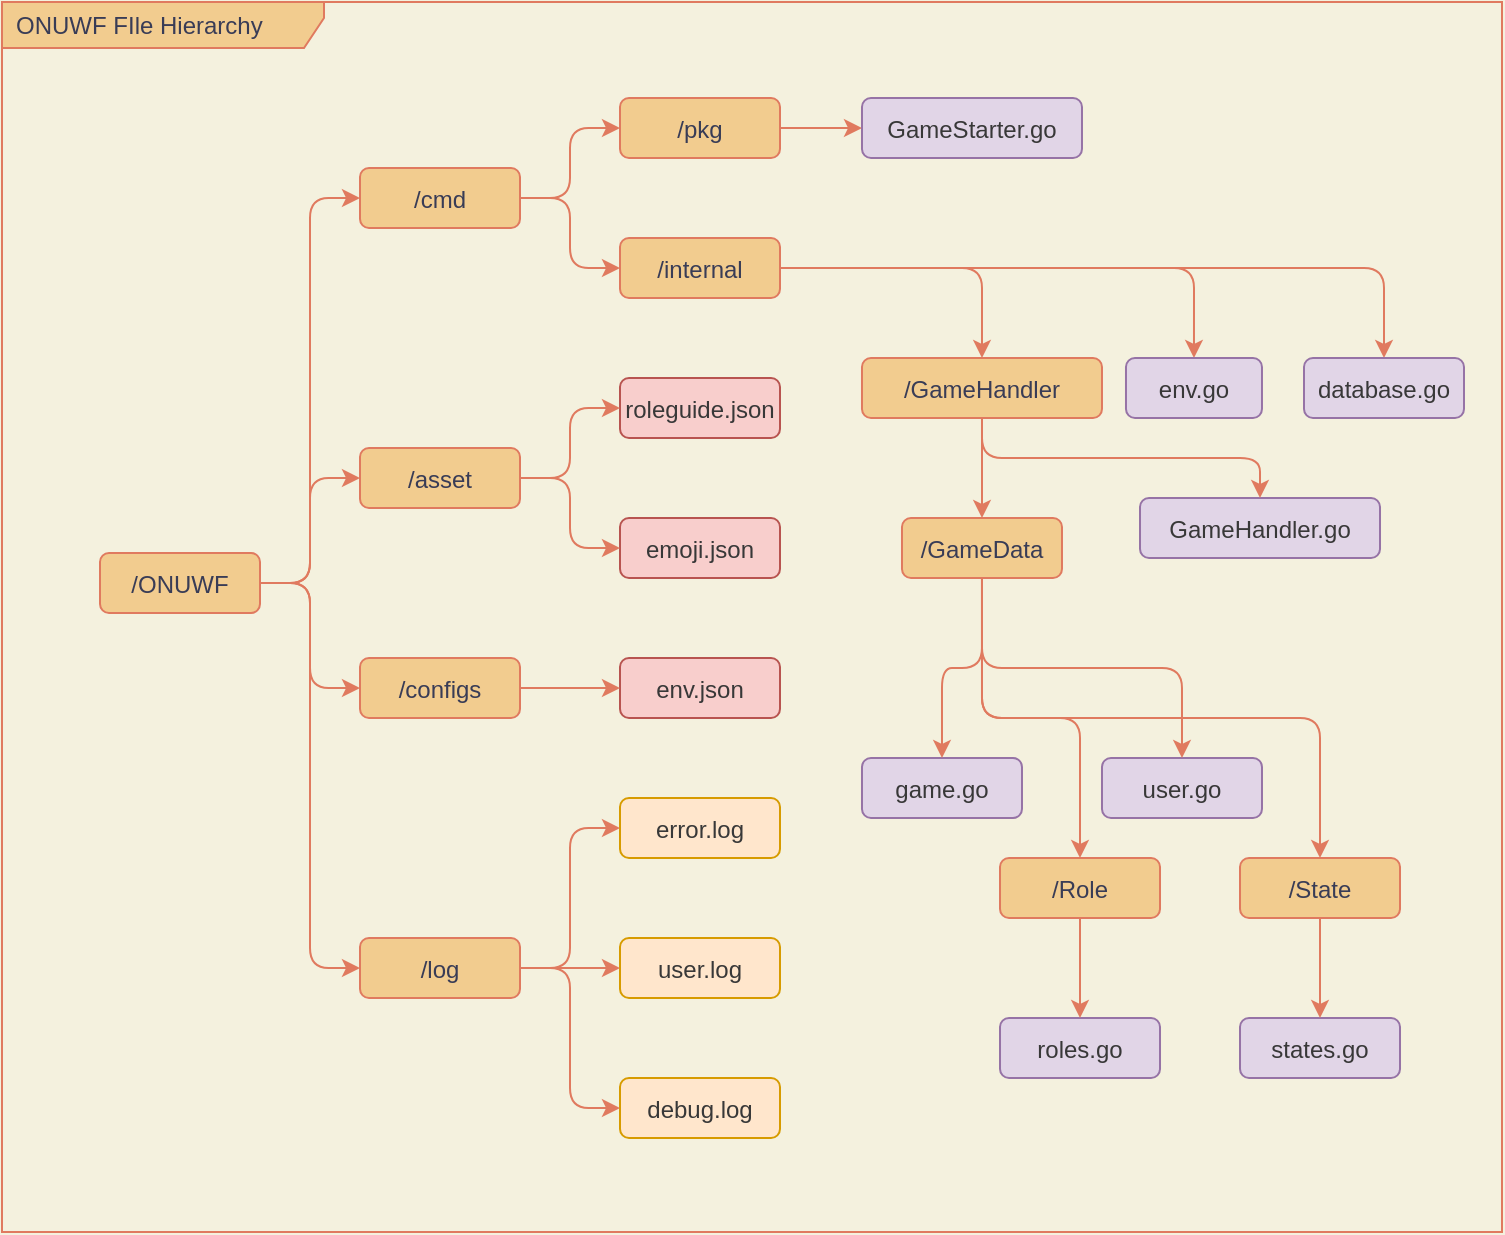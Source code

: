 <mxfile version="14.6.6" type="embed"><diagram id="prtHgNgQTEPvFCAcTncT" name="Page-1"><mxGraphModel dx="590" dy="615" grid="1" gridSize="10" guides="1" tooltips="1" connect="1" arrows="1" fold="1" page="1" pageScale="1" pageWidth="827" pageHeight="1169" background="#F4F1DE" math="0" shadow="0"><root><mxCell id="0"/><mxCell id="1" parent="0"/><mxCell id="bLJBoJbODMrrDLqM0BOZ-1" value="ONUWF FIle Hierarchy" style="shape=umlFrame;whiteSpace=wrap;html=1;width=161;height=23;boundedLbl=1;verticalAlign=middle;align=left;spacingLeft=5;fillColor=#F2CC8F;strokeColor=#E07A5F;fontColor=#393C56;rounded=1;" parent="1" vertex="1"><mxGeometry x="39" y="277" width="750" height="615" as="geometry"/></mxCell><mxCell id="_3-g8rv-J8m66hV7IwJR-12" value="/ONUWF" style="ellipse=1;fillColor=#F2CC8F;strokeColor=#E07A5F;fontColor=#393C56;rounded=1;" parent="1" vertex="1"><mxGeometry x="88" y="552.5" width="80" height="30" as="geometry"/></mxCell><mxCell id="_3-g8rv-J8m66hV7IwJR-13" value="/cmd" style="ellipse=1;fillColor=#F2CC8F;strokeColor=#E07A5F;fontColor=#393C56;rounded=1;" parent="1" vertex="1"><mxGeometry x="218" y="360" width="80" height="30" as="geometry"/></mxCell><mxCell id="_3-g8rv-J8m66hV7IwJR-14" value="" style="edgeStyle=elbowEdgeStyle;elbow=horizontal;strokeColor=#E07A5F;fontColor=#393C56;labelBackgroundColor=#F4F1DE;" parent="1" source="_3-g8rv-J8m66hV7IwJR-12" target="_3-g8rv-J8m66hV7IwJR-13" edge="1"><mxGeometry relative="1" as="geometry"/></mxCell><mxCell id="_3-g8rv-J8m66hV7IwJR-50" style="edgeStyle=orthogonalEdgeStyle;orthogonalLoop=1;jettySize=auto;html=1;entryX=0;entryY=0.5;entryDx=0;entryDy=0;strokeColor=#E07A5F;fontColor=#393C56;labelBackgroundColor=#F4F1DE;" parent="1" source="_3-g8rv-J8m66hV7IwJR-15" target="_3-g8rv-J8m66hV7IwJR-48" edge="1"><mxGeometry relative="1" as="geometry"><mxPoint x="742.997" y="340" as="targetPoint"/></mxGeometry></mxCell><mxCell id="_3-g8rv-J8m66hV7IwJR-15" value="/pkg" style="ellipse=1;fillColor=#F2CC8F;strokeColor=#E07A5F;fontColor=#393C56;rounded=1;" parent="1" vertex="1"><mxGeometry x="348" y="325" width="80" height="30" as="geometry"/></mxCell><mxCell id="_3-g8rv-J8m66hV7IwJR-16" value="" style="edgeStyle=elbowEdgeStyle;elbow=horizontal;strokeColor=#E07A5F;fontColor=#393C56;labelBackgroundColor=#F4F1DE;" parent="1" source="_3-g8rv-J8m66hV7IwJR-13" target="_3-g8rv-J8m66hV7IwJR-15" edge="1"><mxGeometry relative="1" as="geometry"/></mxCell><mxCell id="_3-g8rv-J8m66hV7IwJR-68" style="edgeStyle=orthogonalEdgeStyle;orthogonalLoop=1;jettySize=auto;html=1;entryX=0.5;entryY=0;entryDx=0;entryDy=0;strokeColor=#E07A5F;fontColor=#393C56;labelBackgroundColor=#F4F1DE;" parent="1" source="_3-g8rv-J8m66hV7IwJR-17" target="_3-g8rv-J8m66hV7IwJR-51" edge="1"><mxGeometry relative="1" as="geometry"/></mxCell><mxCell id="ZvMCc2PUn3muLCTDwpKW-1" style="edgeStyle=orthogonalEdgeStyle;orthogonalLoop=1;jettySize=auto;html=1;fontSize=14;entryX=0.5;entryY=0;entryDx=0;entryDy=0;labelBackgroundColor=#F4F1DE;strokeColor=#E07A5F;fontColor=#393C56;" parent="1" source="_3-g8rv-J8m66hV7IwJR-17" target="ZvMCc2PUn3muLCTDwpKW-2" edge="1"><mxGeometry relative="1" as="geometry"><mxPoint x="720" y="450" as="targetPoint"/></mxGeometry></mxCell><mxCell id="_3-g8rv-J8m66hV7IwJR-17" value="/internal" style="ellipse=1;fillColor=#F2CC8F;strokeColor=#E07A5F;fontColor=#393C56;rounded=1;" parent="1" vertex="1"><mxGeometry x="348" y="395" width="80" height="30" as="geometry"/></mxCell><mxCell id="_3-g8rv-J8m66hV7IwJR-18" value="" style="edgeStyle=elbowEdgeStyle;elbow=horizontal;strokeColor=#E07A5F;fontColor=#393C56;labelBackgroundColor=#F4F1DE;" parent="1" source="_3-g8rv-J8m66hV7IwJR-13" target="_3-g8rv-J8m66hV7IwJR-17" edge="1"><mxGeometry relative="1" as="geometry"/></mxCell><mxCell id="_3-g8rv-J8m66hV7IwJR-19" value="/asset" style="ellipse=1;fillColor=#F2CC8F;strokeColor=#E07A5F;fontColor=#393C56;rounded=1;" parent="1" vertex="1"><mxGeometry x="218" y="500" width="80" height="30" as="geometry"/></mxCell><mxCell id="_3-g8rv-J8m66hV7IwJR-20" value="" style="edgeStyle=elbowEdgeStyle;elbow=horizontal;strokeColor=#E07A5F;fontColor=#393C56;labelBackgroundColor=#F4F1DE;" parent="1" source="_3-g8rv-J8m66hV7IwJR-12" target="_3-g8rv-J8m66hV7IwJR-19" edge="1"><mxGeometry relative="1" as="geometry"/></mxCell><mxCell id="_3-g8rv-J8m66hV7IwJR-21" value="roleguide.json" style="fillColor=#f8cecc;strokeColor=#b85450;rounded=1;fontColor=#383838;" parent="1" vertex="1"><mxGeometry x="348" y="465" width="80" height="30" as="geometry"/></mxCell><mxCell id="_3-g8rv-J8m66hV7IwJR-22" value="" style="edgeStyle=elbowEdgeStyle;elbow=horizontal;strokeColor=#E07A5F;fontColor=#393C56;labelBackgroundColor=#F4F1DE;" parent="1" source="_3-g8rv-J8m66hV7IwJR-19" target="_3-g8rv-J8m66hV7IwJR-21" edge="1"><mxGeometry relative="1" as="geometry"/></mxCell><mxCell id="_3-g8rv-J8m66hV7IwJR-23" value="/configs" style="ellipse=1;fillColor=#F2CC8F;strokeColor=#E07A5F;fontColor=#393C56;rounded=1;" parent="1" vertex="1"><mxGeometry x="218" y="605" width="80" height="30" as="geometry"/></mxCell><mxCell id="_3-g8rv-J8m66hV7IwJR-24" value="" style="edgeStyle=elbowEdgeStyle;elbow=horizontal;strokeColor=#E07A5F;fontColor=#393C56;labelBackgroundColor=#F4F1DE;" parent="1" source="_3-g8rv-J8m66hV7IwJR-12" target="_3-g8rv-J8m66hV7IwJR-23" edge="1"><mxGeometry relative="1" as="geometry"/></mxCell><mxCell id="_3-g8rv-J8m66hV7IwJR-25" value="env.json" style="fillColor=#f8cecc;strokeColor=#b85450;rounded=1;fontColor=#383838;" parent="1" vertex="1"><mxGeometry x="348" y="605" width="80" height="30" as="geometry"/></mxCell><mxCell id="_3-g8rv-J8m66hV7IwJR-26" value="" style="edgeStyle=elbowEdgeStyle;elbow=horizontal;strokeColor=#E07A5F;fontColor=#393C56;labelBackgroundColor=#F4F1DE;" parent="1" source="_3-g8rv-J8m66hV7IwJR-23" target="_3-g8rv-J8m66hV7IwJR-25" edge="1"><mxGeometry relative="1" as="geometry"/></mxCell><mxCell id="_3-g8rv-J8m66hV7IwJR-27" value="emoji.json" style="fillColor=#f8cecc;strokeColor=#b85450;rounded=1;fontColor=#383838;" parent="1" vertex="1"><mxGeometry x="348" y="535" width="80" height="30" as="geometry"/></mxCell><mxCell id="_3-g8rv-J8m66hV7IwJR-28" value="" style="edgeStyle=elbowEdgeStyle;elbow=horizontal;strokeColor=#E07A5F;fontColor=#393C56;labelBackgroundColor=#F4F1DE;" parent="1" source="_3-g8rv-J8m66hV7IwJR-19" target="_3-g8rv-J8m66hV7IwJR-27" edge="1"><mxGeometry relative="1" as="geometry"/></mxCell><mxCell id="_3-g8rv-J8m66hV7IwJR-29" value="/log" style="ellipse=1;fillColor=#F2CC8F;strokeColor=#E07A5F;fontColor=#393C56;rounded=1;" parent="1" vertex="1"><mxGeometry x="218" y="745" width="80" height="30" as="geometry"/></mxCell><mxCell id="_3-g8rv-J8m66hV7IwJR-30" value="" style="edgeStyle=elbowEdgeStyle;elbow=horizontal;strokeColor=#E07A5F;fontColor=#393C56;labelBackgroundColor=#F4F1DE;" parent="1" source="_3-g8rv-J8m66hV7IwJR-12" target="_3-g8rv-J8m66hV7IwJR-29" edge="1"><mxGeometry relative="1" as="geometry"/></mxCell><mxCell id="_3-g8rv-J8m66hV7IwJR-31" value="error.log" style="fillColor=#ffe6cc;strokeColor=#d79b00;rounded=1;fontColor=#383838;" parent="1" vertex="1"><mxGeometry x="348" y="675" width="80" height="30" as="geometry"/></mxCell><mxCell id="_3-g8rv-J8m66hV7IwJR-32" value="" style="edgeStyle=elbowEdgeStyle;elbow=horizontal;strokeColor=#E07A5F;fontColor=#393C56;labelBackgroundColor=#F4F1DE;" parent="1" source="_3-g8rv-J8m66hV7IwJR-29" target="_3-g8rv-J8m66hV7IwJR-31" edge="1"><mxGeometry relative="1" as="geometry"/></mxCell><mxCell id="_3-g8rv-J8m66hV7IwJR-33" value="user.log" style="fillColor=#ffe6cc;strokeColor=#d79b00;rounded=1;fontColor=#383838;" parent="1" vertex="1"><mxGeometry x="348" y="745" width="80" height="30" as="geometry"/></mxCell><mxCell id="_3-g8rv-J8m66hV7IwJR-34" value="" style="edgeStyle=elbowEdgeStyle;elbow=horizontal;strokeColor=#E07A5F;fontColor=#393C56;labelBackgroundColor=#F4F1DE;" parent="1" source="_3-g8rv-J8m66hV7IwJR-29" target="_3-g8rv-J8m66hV7IwJR-33" edge="1"><mxGeometry relative="1" as="geometry"/></mxCell><mxCell id="_3-g8rv-J8m66hV7IwJR-35" value="debug.log" style="fillColor=#ffe6cc;strokeColor=#d79b00;rounded=1;fontColor=#383838;" parent="1" vertex="1"><mxGeometry x="348" y="815" width="80" height="30" as="geometry"/></mxCell><mxCell id="_3-g8rv-J8m66hV7IwJR-36" value="" style="edgeStyle=elbowEdgeStyle;elbow=horizontal;strokeColor=#E07A5F;fontColor=#393C56;labelBackgroundColor=#F4F1DE;" parent="1" source="_3-g8rv-J8m66hV7IwJR-29" target="_3-g8rv-J8m66hV7IwJR-35" edge="1"><mxGeometry relative="1" as="geometry"/></mxCell><mxCell id="_3-g8rv-J8m66hV7IwJR-48" value="GameStarter.go" style="fillColor=#e1d5e7;strokeColor=#9673a6;rounded=1;fontColor=#383838;" parent="1" vertex="1"><mxGeometry x="468.997" y="325" width="110" height="30" as="geometry"/></mxCell><mxCell id="_3-g8rv-J8m66hV7IwJR-51" value="/GameHandler" style="ellipse=1;fillColor=#F2CC8F;strokeColor=#E07A5F;fontColor=#393C56;rounded=1;" parent="1" vertex="1"><mxGeometry x="468.993" y="455" width="120" height="30" as="geometry"/></mxCell><mxCell id="_3-g8rv-J8m66hV7IwJR-52" value="/GameData" style="fillColor=#F2CC8F;strokeColor=#E07A5F;fontColor=#393C56;rounded=1;" parent="1" vertex="1"><mxGeometry x="488.993" y="535" width="80" height="30" as="geometry"/></mxCell><mxCell id="_3-g8rv-J8m66hV7IwJR-53" value="" style="edgeStyle=elbowEdgeStyle;elbow=vertical;strokeColor=#E07A5F;fontColor=#393C56;labelBackgroundColor=#F4F1DE;" parent="1" source="_3-g8rv-J8m66hV7IwJR-51" target="_3-g8rv-J8m66hV7IwJR-52" edge="1"><mxGeometry relative="1" as="geometry"/></mxCell><mxCell id="_3-g8rv-J8m66hV7IwJR-54" value="GameHandler.go" style="fillColor=#e1d5e7;strokeColor=#9673a6;rounded=1;fontColor=#383838;" parent="1" vertex="1"><mxGeometry x="608.003" y="525" width="120" height="30" as="geometry"/></mxCell><mxCell id="_3-g8rv-J8m66hV7IwJR-55" value="" style="edgeStyle=elbowEdgeStyle;elbow=vertical;strokeColor=#E07A5F;fontColor=#393C56;labelBackgroundColor=#F4F1DE;" parent="1" source="_3-g8rv-J8m66hV7IwJR-51" target="_3-g8rv-J8m66hV7IwJR-54" edge="1"><mxGeometry relative="1" as="geometry"/></mxCell><mxCell id="_3-g8rv-J8m66hV7IwJR-56" value="game.go" style="fillColor=#e1d5e7;strokeColor=#9673a6;rounded=1;fontColor=#383838;" parent="1" vertex="1"><mxGeometry x="468.993" y="655" width="80" height="30" as="geometry"/></mxCell><mxCell id="_3-g8rv-J8m66hV7IwJR-57" value="" style="edgeStyle=elbowEdgeStyle;elbow=vertical;strokeColor=#E07A5F;fontColor=#393C56;labelBackgroundColor=#F4F1DE;" parent="1" source="_3-g8rv-J8m66hV7IwJR-52" target="_3-g8rv-J8m66hV7IwJR-56" edge="1"><mxGeometry relative="1" as="geometry"/></mxCell><mxCell id="_3-g8rv-J8m66hV7IwJR-58" value="user.go" style="fillColor=#e1d5e7;strokeColor=#9673a6;rounded=1;fontColor=#383838;" parent="1" vertex="1"><mxGeometry x="588.993" y="655" width="80" height="30" as="geometry"/></mxCell><mxCell id="_3-g8rv-J8m66hV7IwJR-59" value="" style="edgeStyle=elbowEdgeStyle;elbow=vertical;strokeColor=#E07A5F;fontColor=#393C56;labelBackgroundColor=#F4F1DE;" parent="1" source="_3-g8rv-J8m66hV7IwJR-52" target="_3-g8rv-J8m66hV7IwJR-58" edge="1"><mxGeometry relative="1" as="geometry"/></mxCell><mxCell id="_3-g8rv-J8m66hV7IwJR-60" value="/Role" style="ellipse=1;fillColor=#F2CC8F;strokeColor=#E07A5F;fontColor=#393C56;rounded=1;" parent="1" vertex="1"><mxGeometry x="538.003" y="705" width="80" height="30" as="geometry"/></mxCell><mxCell id="_3-g8rv-J8m66hV7IwJR-61" value="" style="edgeStyle=elbowEdgeStyle;elbow=vertical;strokeColor=#E07A5F;fontColor=#393C56;labelBackgroundColor=#F4F1DE;" parent="1" source="_3-g8rv-J8m66hV7IwJR-52" target="_3-g8rv-J8m66hV7IwJR-60" edge="1"><mxGeometry relative="1" as="geometry"/></mxCell><mxCell id="_3-g8rv-J8m66hV7IwJR-62" value="/State" style="ellipse=1;fillColor=#F2CC8F;strokeColor=#E07A5F;fontColor=#393C56;rounded=1;" parent="1" vertex="1"><mxGeometry x="658.003" y="705" width="80" height="30" as="geometry"/></mxCell><mxCell id="_3-g8rv-J8m66hV7IwJR-63" value="" style="edgeStyle=elbowEdgeStyle;elbow=vertical;strokeColor=#E07A5F;fontColor=#393C56;labelBackgroundColor=#F4F1DE;" parent="1" source="_3-g8rv-J8m66hV7IwJR-52" target="_3-g8rv-J8m66hV7IwJR-62" edge="1"><mxGeometry relative="1" as="geometry"/></mxCell><mxCell id="_3-g8rv-J8m66hV7IwJR-64" value="roles.go" style="fillColor=#e1d5e7;strokeColor=#9673a6;rounded=1;fontColor=#383838;" parent="1" vertex="1"><mxGeometry x="538.003" y="785" width="80" height="30" as="geometry"/></mxCell><mxCell id="_3-g8rv-J8m66hV7IwJR-65" value="" style="edgeStyle=elbowEdgeStyle;elbow=vertical;strokeColor=#E07A5F;fontColor=#393C56;labelBackgroundColor=#F4F1DE;" parent="1" source="_3-g8rv-J8m66hV7IwJR-60" target="_3-g8rv-J8m66hV7IwJR-64" edge="1"><mxGeometry relative="1" as="geometry"/></mxCell><mxCell id="_3-g8rv-J8m66hV7IwJR-66" value="states.go" style="fillColor=#e1d5e7;strokeColor=#9673a6;rounded=1;fontColor=#383838;" parent="1" vertex="1"><mxGeometry x="658.003" y="785" width="80" height="30" as="geometry"/></mxCell><mxCell id="_3-g8rv-J8m66hV7IwJR-67" value="" style="edgeStyle=elbowEdgeStyle;elbow=vertical;strokeColor=#E07A5F;fontColor=#393C56;labelBackgroundColor=#F4F1DE;" parent="1" source="_3-g8rv-J8m66hV7IwJR-62" target="_3-g8rv-J8m66hV7IwJR-66" edge="1"><mxGeometry relative="1" as="geometry"/></mxCell><mxCell id="ZvMCc2PUn3muLCTDwpKW-2" value="env.go" style="fillColor=#e1d5e7;strokeColor=#9673a6;rounded=1;fontColor=#383838;" parent="1" vertex="1"><mxGeometry x="600.99" y="455" width="68" height="30" as="geometry"/></mxCell><mxCell id="ZvMCc2PUn3muLCTDwpKW-3" style="edgeStyle=orthogonalEdgeStyle;orthogonalLoop=1;jettySize=auto;html=1;fontSize=14;labelBackgroundColor=#F4F1DE;strokeColor=#E07A5F;fontColor=#393C56;entryX=0.5;entryY=0;entryDx=0;entryDy=0;" parent="1" source="_3-g8rv-J8m66hV7IwJR-17" target="ZvMCc2PUn3muLCTDwpKW-5" edge="1"><mxGeometry relative="1" as="geometry"><mxPoint x="668" y="455" as="targetPoint"/><mxPoint x="428" y="410" as="sourcePoint"/><Array as="points"/></mxGeometry></mxCell><mxCell id="ZvMCc2PUn3muLCTDwpKW-5" value="database.go" style="fillColor=#e1d5e7;strokeColor=#9673a6;rounded=1;fontColor=#383838;" parent="1" vertex="1"><mxGeometry x="690" y="455" width="80" height="30" as="geometry"/></mxCell></root></mxGraphModel></diagram></mxfile>